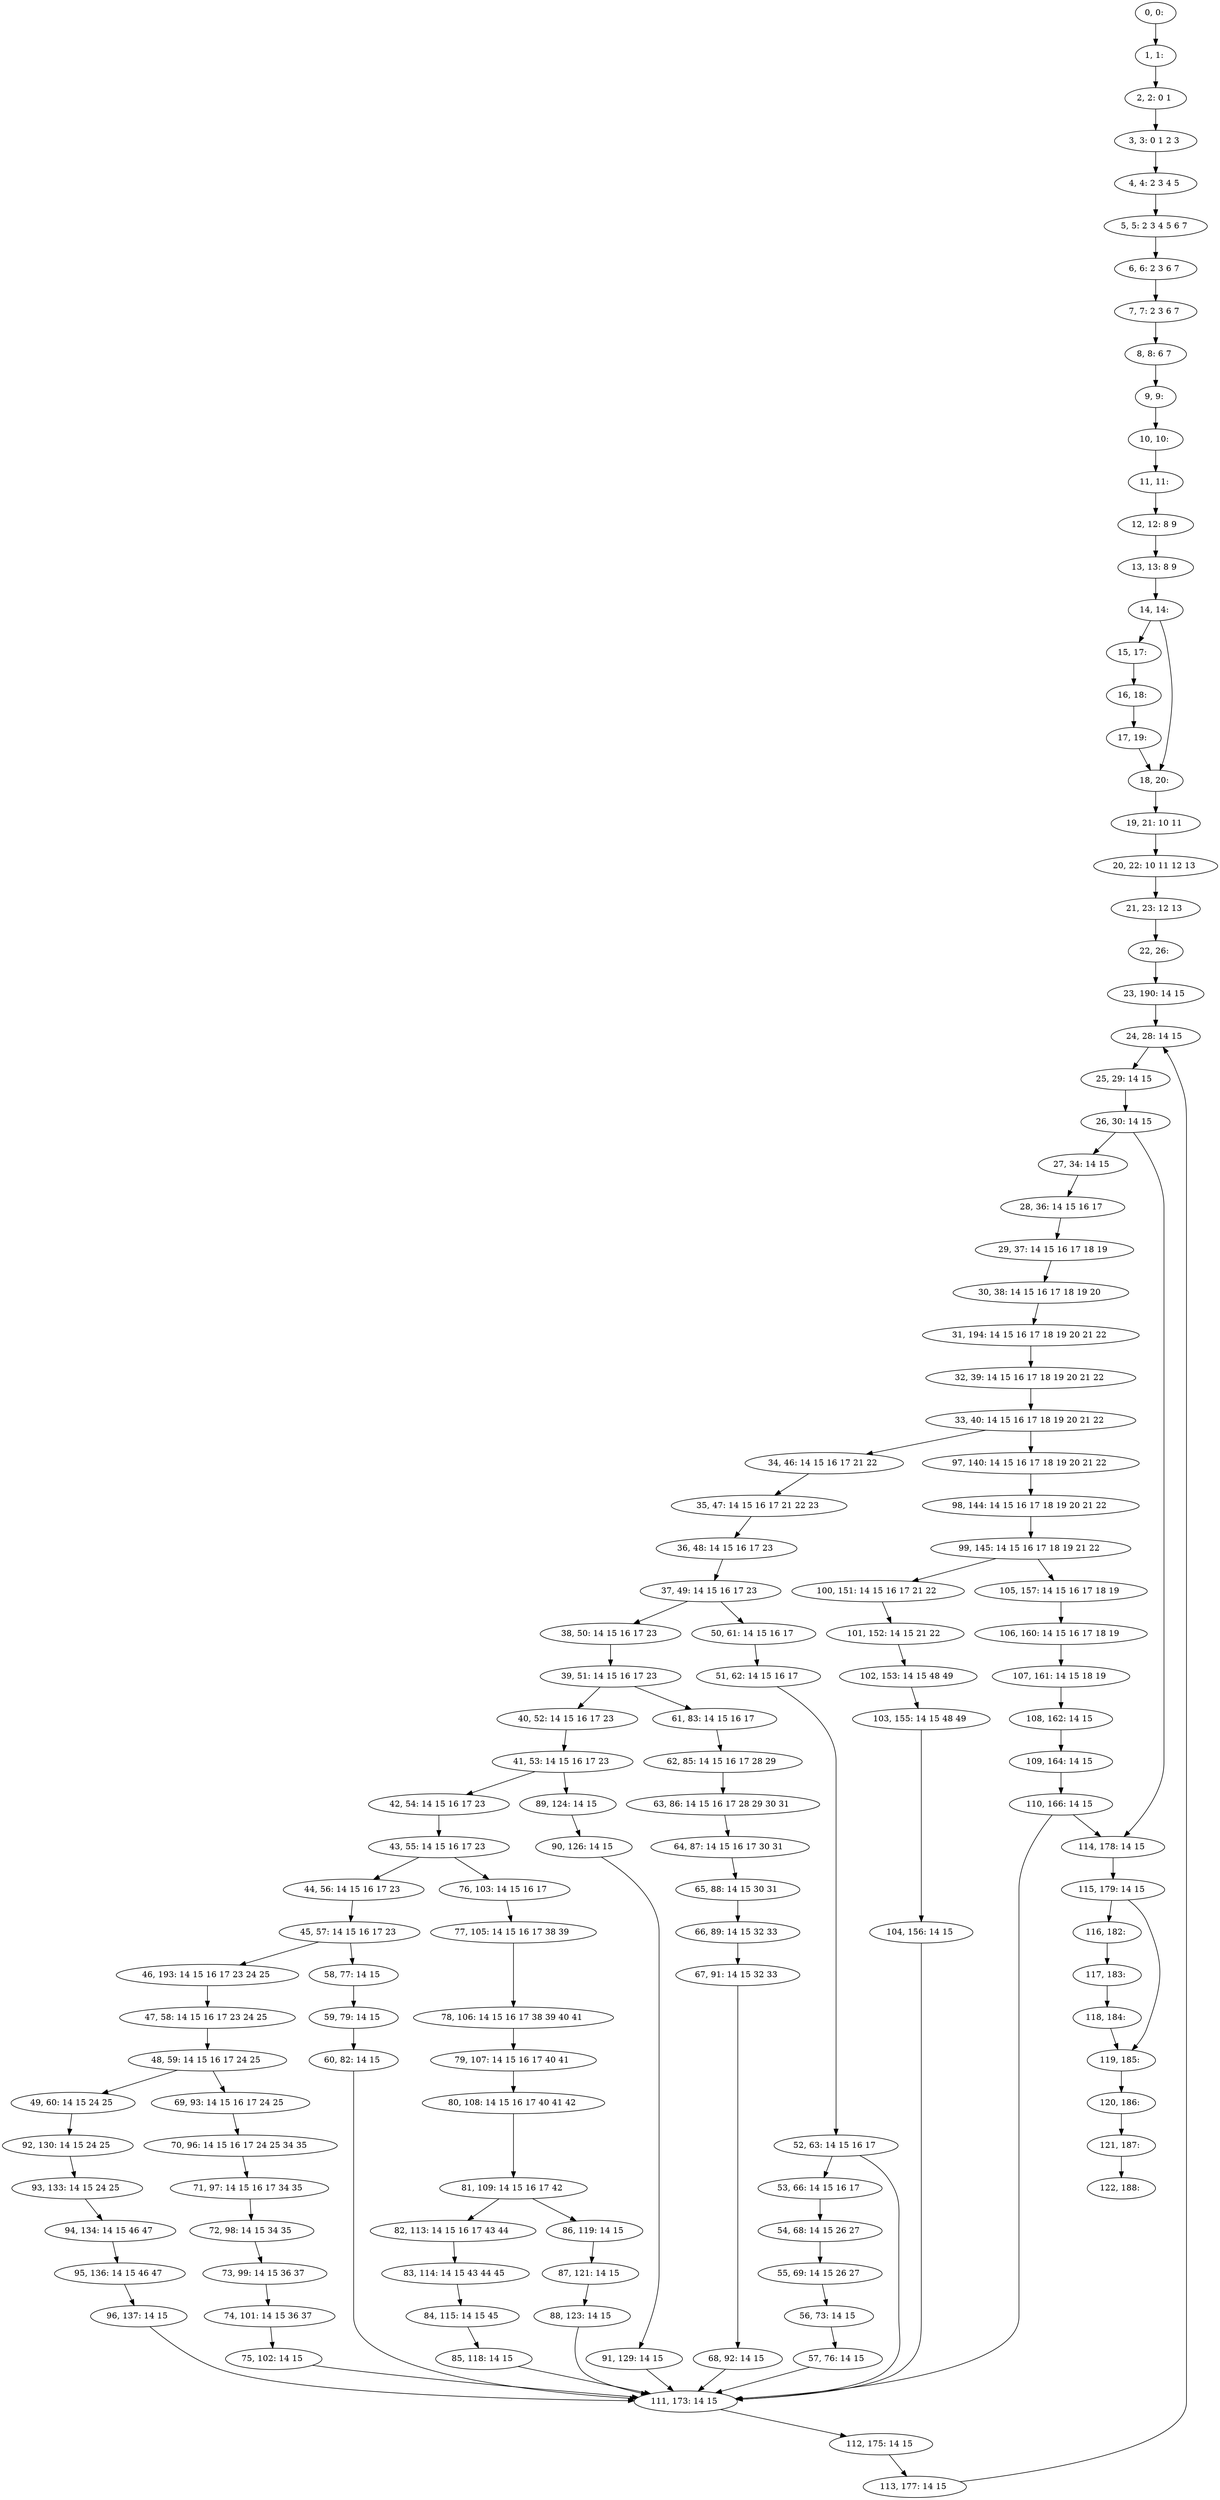 digraph G {
0[label="0, 0: "];
1[label="1, 1: "];
2[label="2, 2: 0 1 "];
3[label="3, 3: 0 1 2 3 "];
4[label="4, 4: 2 3 4 5 "];
5[label="5, 5: 2 3 4 5 6 7 "];
6[label="6, 6: 2 3 6 7 "];
7[label="7, 7: 2 3 6 7 "];
8[label="8, 8: 6 7 "];
9[label="9, 9: "];
10[label="10, 10: "];
11[label="11, 11: "];
12[label="12, 12: 8 9 "];
13[label="13, 13: 8 9 "];
14[label="14, 14: "];
15[label="15, 17: "];
16[label="16, 18: "];
17[label="17, 19: "];
18[label="18, 20: "];
19[label="19, 21: 10 11 "];
20[label="20, 22: 10 11 12 13 "];
21[label="21, 23: 12 13 "];
22[label="22, 26: "];
23[label="23, 190: 14 15 "];
24[label="24, 28: 14 15 "];
25[label="25, 29: 14 15 "];
26[label="26, 30: 14 15 "];
27[label="27, 34: 14 15 "];
28[label="28, 36: 14 15 16 17 "];
29[label="29, 37: 14 15 16 17 18 19 "];
30[label="30, 38: 14 15 16 17 18 19 20 "];
31[label="31, 194: 14 15 16 17 18 19 20 21 22 "];
32[label="32, 39: 14 15 16 17 18 19 20 21 22 "];
33[label="33, 40: 14 15 16 17 18 19 20 21 22 "];
34[label="34, 46: 14 15 16 17 21 22 "];
35[label="35, 47: 14 15 16 17 21 22 23 "];
36[label="36, 48: 14 15 16 17 23 "];
37[label="37, 49: 14 15 16 17 23 "];
38[label="38, 50: 14 15 16 17 23 "];
39[label="39, 51: 14 15 16 17 23 "];
40[label="40, 52: 14 15 16 17 23 "];
41[label="41, 53: 14 15 16 17 23 "];
42[label="42, 54: 14 15 16 17 23 "];
43[label="43, 55: 14 15 16 17 23 "];
44[label="44, 56: 14 15 16 17 23 "];
45[label="45, 57: 14 15 16 17 23 "];
46[label="46, 193: 14 15 16 17 23 24 25 "];
47[label="47, 58: 14 15 16 17 23 24 25 "];
48[label="48, 59: 14 15 16 17 24 25 "];
49[label="49, 60: 14 15 24 25 "];
50[label="50, 61: 14 15 16 17 "];
51[label="51, 62: 14 15 16 17 "];
52[label="52, 63: 14 15 16 17 "];
53[label="53, 66: 14 15 16 17 "];
54[label="54, 68: 14 15 26 27 "];
55[label="55, 69: 14 15 26 27 "];
56[label="56, 73: 14 15 "];
57[label="57, 76: 14 15 "];
58[label="58, 77: 14 15 "];
59[label="59, 79: 14 15 "];
60[label="60, 82: 14 15 "];
61[label="61, 83: 14 15 16 17 "];
62[label="62, 85: 14 15 16 17 28 29 "];
63[label="63, 86: 14 15 16 17 28 29 30 31 "];
64[label="64, 87: 14 15 16 17 30 31 "];
65[label="65, 88: 14 15 30 31 "];
66[label="66, 89: 14 15 32 33 "];
67[label="67, 91: 14 15 32 33 "];
68[label="68, 92: 14 15 "];
69[label="69, 93: 14 15 16 17 24 25 "];
70[label="70, 96: 14 15 16 17 24 25 34 35 "];
71[label="71, 97: 14 15 16 17 34 35 "];
72[label="72, 98: 14 15 34 35 "];
73[label="73, 99: 14 15 36 37 "];
74[label="74, 101: 14 15 36 37 "];
75[label="75, 102: 14 15 "];
76[label="76, 103: 14 15 16 17 "];
77[label="77, 105: 14 15 16 17 38 39 "];
78[label="78, 106: 14 15 16 17 38 39 40 41 "];
79[label="79, 107: 14 15 16 17 40 41 "];
80[label="80, 108: 14 15 16 17 40 41 42 "];
81[label="81, 109: 14 15 16 17 42 "];
82[label="82, 113: 14 15 16 17 43 44 "];
83[label="83, 114: 14 15 43 44 45 "];
84[label="84, 115: 14 15 45 "];
85[label="85, 118: 14 15 "];
86[label="86, 119: 14 15 "];
87[label="87, 121: 14 15 "];
88[label="88, 123: 14 15 "];
89[label="89, 124: 14 15 "];
90[label="90, 126: 14 15 "];
91[label="91, 129: 14 15 "];
92[label="92, 130: 14 15 24 25 "];
93[label="93, 133: 14 15 24 25 "];
94[label="94, 134: 14 15 46 47 "];
95[label="95, 136: 14 15 46 47 "];
96[label="96, 137: 14 15 "];
97[label="97, 140: 14 15 16 17 18 19 20 21 22 "];
98[label="98, 144: 14 15 16 17 18 19 20 21 22 "];
99[label="99, 145: 14 15 16 17 18 19 21 22 "];
100[label="100, 151: 14 15 16 17 21 22 "];
101[label="101, 152: 14 15 21 22 "];
102[label="102, 153: 14 15 48 49 "];
103[label="103, 155: 14 15 48 49 "];
104[label="104, 156: 14 15 "];
105[label="105, 157: 14 15 16 17 18 19 "];
106[label="106, 160: 14 15 16 17 18 19 "];
107[label="107, 161: 14 15 18 19 "];
108[label="108, 162: 14 15 "];
109[label="109, 164: 14 15 "];
110[label="110, 166: 14 15 "];
111[label="111, 173: 14 15 "];
112[label="112, 175: 14 15 "];
113[label="113, 177: 14 15 "];
114[label="114, 178: 14 15 "];
115[label="115, 179: 14 15 "];
116[label="116, 182: "];
117[label="117, 183: "];
118[label="118, 184: "];
119[label="119, 185: "];
120[label="120, 186: "];
121[label="121, 187: "];
122[label="122, 188: "];
0->1 ;
1->2 ;
2->3 ;
3->4 ;
4->5 ;
5->6 ;
6->7 ;
7->8 ;
8->9 ;
9->10 ;
10->11 ;
11->12 ;
12->13 ;
13->14 ;
14->15 ;
14->18 ;
15->16 ;
16->17 ;
17->18 ;
18->19 ;
19->20 ;
20->21 ;
21->22 ;
22->23 ;
23->24 ;
24->25 ;
25->26 ;
26->27 ;
26->114 ;
27->28 ;
28->29 ;
29->30 ;
30->31 ;
31->32 ;
32->33 ;
33->34 ;
33->97 ;
34->35 ;
35->36 ;
36->37 ;
37->38 ;
37->50 ;
38->39 ;
39->40 ;
39->61 ;
40->41 ;
41->42 ;
41->89 ;
42->43 ;
43->44 ;
43->76 ;
44->45 ;
45->46 ;
45->58 ;
46->47 ;
47->48 ;
48->49 ;
48->69 ;
49->92 ;
50->51 ;
51->52 ;
52->53 ;
52->111 ;
53->54 ;
54->55 ;
55->56 ;
56->57 ;
57->111 ;
58->59 ;
59->60 ;
60->111 ;
61->62 ;
62->63 ;
63->64 ;
64->65 ;
65->66 ;
66->67 ;
67->68 ;
68->111 ;
69->70 ;
70->71 ;
71->72 ;
72->73 ;
73->74 ;
74->75 ;
75->111 ;
76->77 ;
77->78 ;
78->79 ;
79->80 ;
80->81 ;
81->82 ;
81->86 ;
82->83 ;
83->84 ;
84->85 ;
85->111 ;
86->87 ;
87->88 ;
88->111 ;
89->90 ;
90->91 ;
91->111 ;
92->93 ;
93->94 ;
94->95 ;
95->96 ;
96->111 ;
97->98 ;
98->99 ;
99->100 ;
99->105 ;
100->101 ;
101->102 ;
102->103 ;
103->104 ;
104->111 ;
105->106 ;
106->107 ;
107->108 ;
108->109 ;
109->110 ;
110->111 ;
110->114 ;
111->112 ;
112->113 ;
113->24 ;
114->115 ;
115->116 ;
115->119 ;
116->117 ;
117->118 ;
118->119 ;
119->120 ;
120->121 ;
121->122 ;
}
